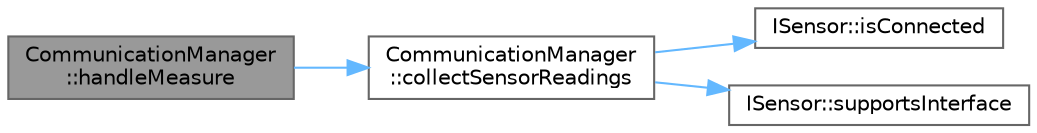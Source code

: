 digraph "CommunicationManager::handleMeasure"
{
 // LATEX_PDF_SIZE
  bgcolor="transparent";
  edge [fontname=Helvetica,fontsize=10,labelfontname=Helvetica,labelfontsize=10];
  node [fontname=Helvetica,fontsize=10,shape=box,height=0.2,width=0.4];
  rankdir="LR";
  Node1 [id="Node000001",label="CommunicationManager\l::handleMeasure",height=0.2,width=0.4,color="gray40", fillcolor="grey60", style="filled", fontcolor="black",tooltip=" "];
  Node1 -> Node2 [id="edge1_Node000001_Node000002",color="steelblue1",style="solid",tooltip=" "];
  Node2 [id="Node000002",label="CommunicationManager\l::collectSensorReadings",height=0.2,width=0.4,color="grey40", fillcolor="white", style="filled",URL="$class_communication_manager.html#a14eb31396c8a6ecd19c802120dd6655b",tooltip="Collect readings from a sensor into a values vector."];
  Node2 -> Node3 [id="edge2_Node000002_Node000003",color="steelblue1",style="solid",tooltip=" "];
  Node3 [id="Node000003",label="ISensor::isConnected",height=0.2,width=0.4,color="grey40", fillcolor="white", style="filled",URL="$class_i_sensor.html#ac7678115a091121756493cd2da886a5c",tooltip="Check if sensor is connected and working."];
  Node2 -> Node4 [id="edge3_Node000002_Node000004",color="steelblue1",style="solid",tooltip=" "];
  Node4 [id="Node000004",label="ISensor::supportsInterface",height=0.2,width=0.4,color="grey40", fillcolor="white", style="filled",URL="$class_i_sensor.html#a0aa4dae9e1a5405d10ab3d5354b816af",tooltip="Check if sensor supports a specific interface."];
}
